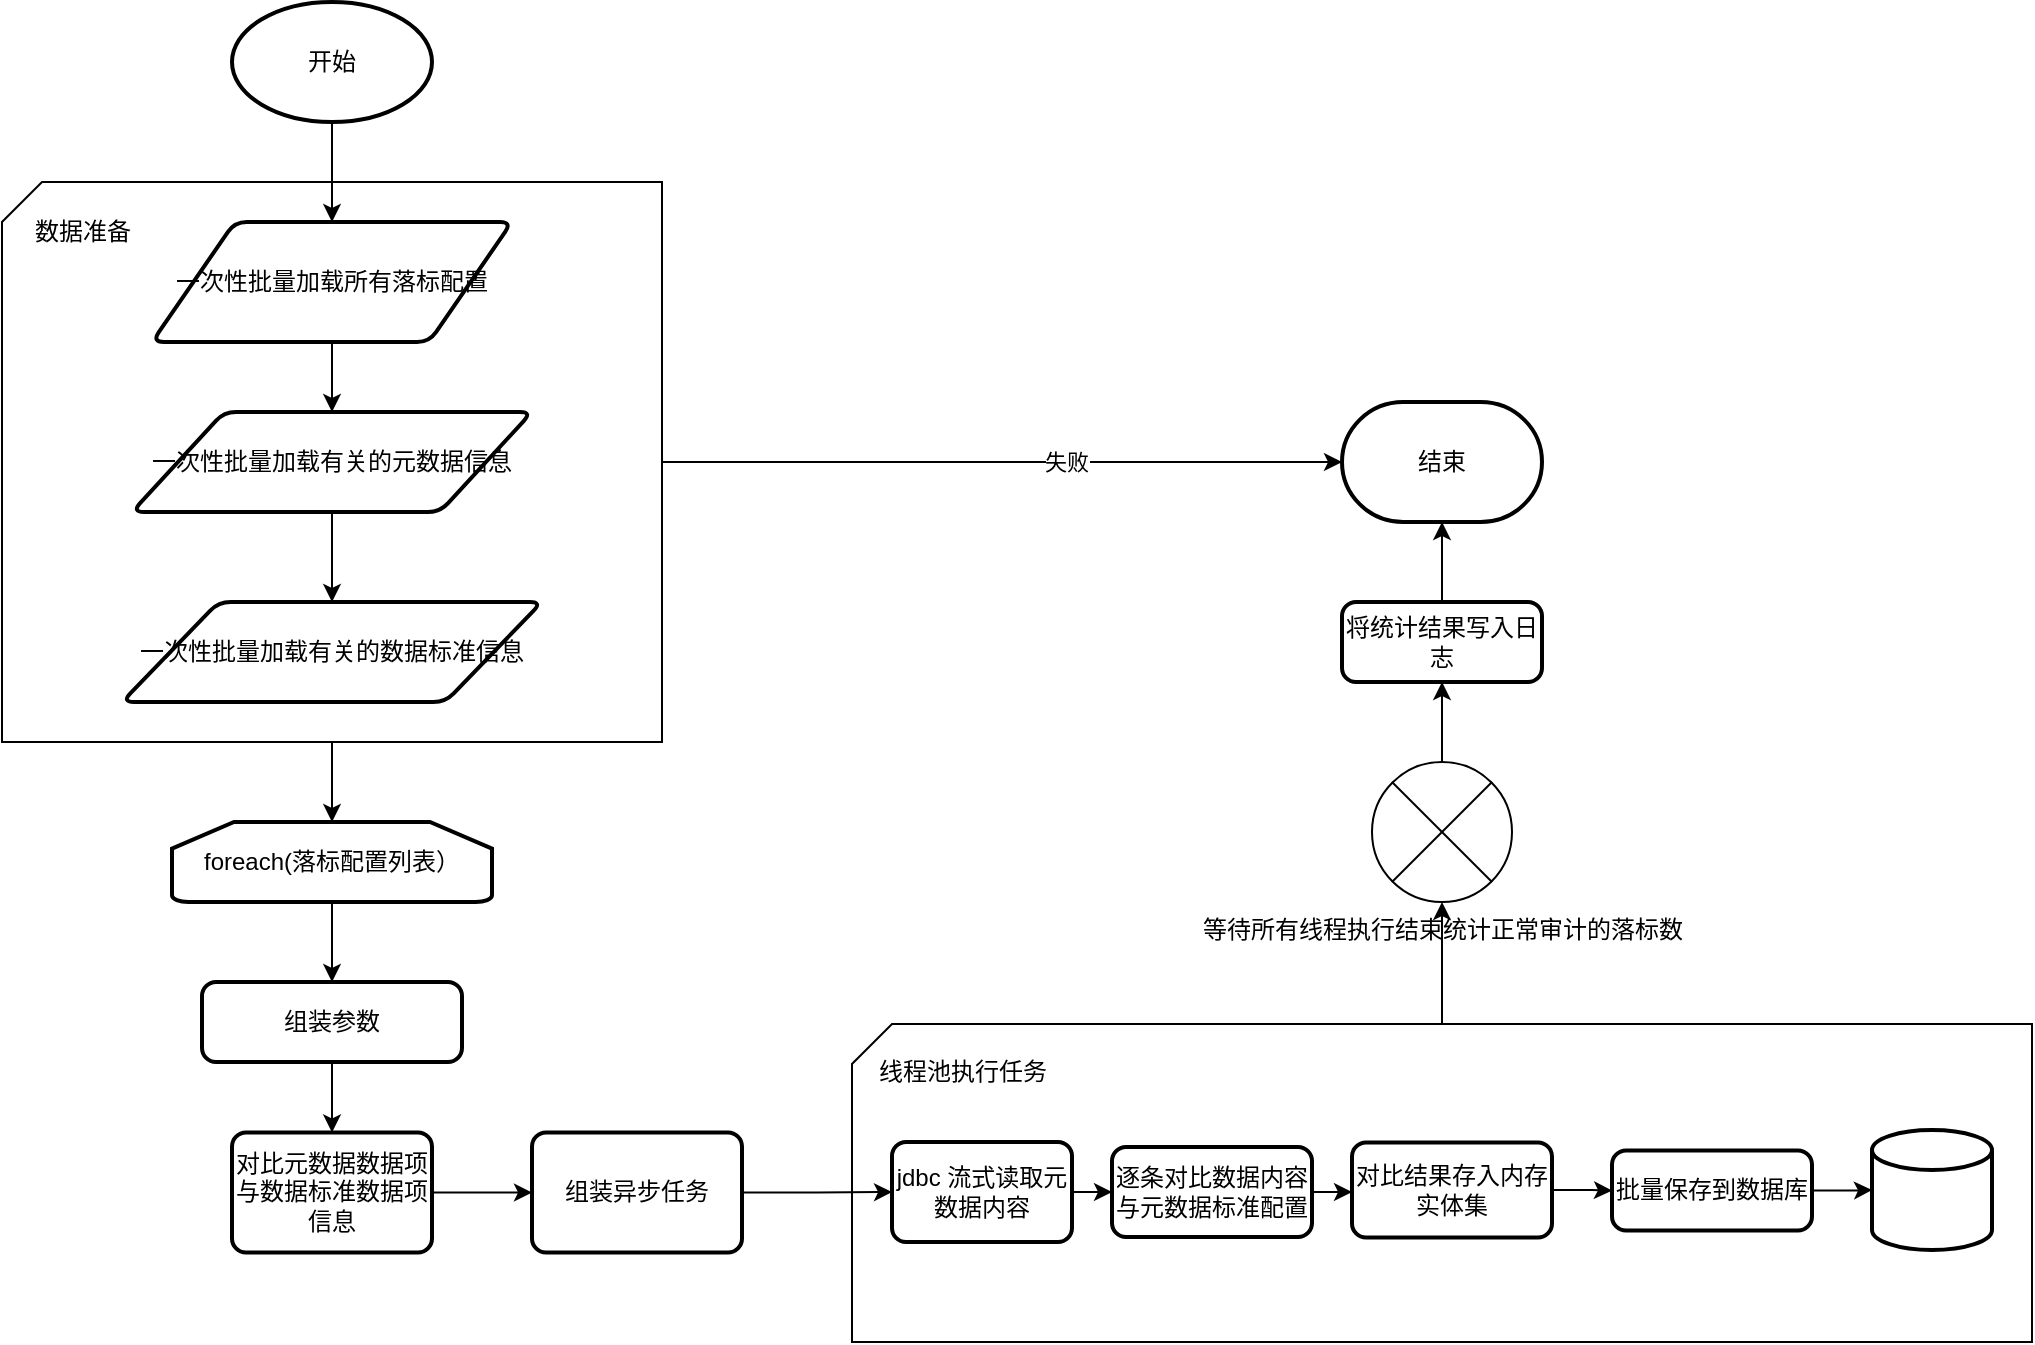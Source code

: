 <mxfile version="20.6.2" type="github">
  <diagram id="FWyG2BAMKEWw0-Zlmys5" name="第 1 页">
    <mxGraphModel dx="768" dy="461" grid="1" gridSize="10" guides="1" tooltips="1" connect="1" arrows="1" fold="1" page="1" pageScale="1" pageWidth="827" pageHeight="1169" math="0" shadow="0">
      <root>
        <mxCell id="0" />
        <mxCell id="1" parent="0" />
        <mxCell id="83Rl3TBCxd0tM_nyBqNF-27" value="" style="edgeStyle=orthogonalEdgeStyle;rounded=0;orthogonalLoop=1;jettySize=auto;html=1;" edge="1" parent="1" source="83Rl3TBCxd0tM_nyBqNF-19" target="83Rl3TBCxd0tM_nyBqNF-26">
          <mxGeometry relative="1" as="geometry" />
        </mxCell>
        <mxCell id="83Rl3TBCxd0tM_nyBqNF-29" value="失败" style="edgeLabel;html=1;align=center;verticalAlign=middle;resizable=0;points=[];" vertex="1" connectable="0" parent="83Rl3TBCxd0tM_nyBqNF-27">
          <mxGeometry x="0.187" relative="1" as="geometry">
            <mxPoint as="offset" />
          </mxGeometry>
        </mxCell>
        <mxCell id="83Rl3TBCxd0tM_nyBqNF-31" value="" style="edgeStyle=orthogonalEdgeStyle;rounded=0;orthogonalLoop=1;jettySize=auto;html=1;" edge="1" parent="1" source="83Rl3TBCxd0tM_nyBqNF-19" target="83Rl3TBCxd0tM_nyBqNF-30">
          <mxGeometry relative="1" as="geometry" />
        </mxCell>
        <mxCell id="83Rl3TBCxd0tM_nyBqNF-19" value="" style="verticalLabelPosition=bottom;verticalAlign=top;html=1;shape=card;whiteSpace=wrap;size=20;arcSize=12;" vertex="1" parent="1">
          <mxGeometry x="55" y="140" width="330" height="280" as="geometry" />
        </mxCell>
        <mxCell id="83Rl3TBCxd0tM_nyBqNF-6" value="" style="edgeStyle=orthogonalEdgeStyle;rounded=0;orthogonalLoop=1;jettySize=auto;html=1;" edge="1" parent="1" source="83Rl3TBCxd0tM_nyBqNF-1" target="83Rl3TBCxd0tM_nyBqNF-2">
          <mxGeometry relative="1" as="geometry" />
        </mxCell>
        <mxCell id="83Rl3TBCxd0tM_nyBqNF-1" value="开始" style="strokeWidth=2;html=1;shape=mxgraph.flowchart.start_1;whiteSpace=wrap;" vertex="1" parent="1">
          <mxGeometry x="170" y="50" width="100" height="60" as="geometry" />
        </mxCell>
        <mxCell id="83Rl3TBCxd0tM_nyBqNF-7" value="" style="edgeStyle=orthogonalEdgeStyle;rounded=0;orthogonalLoop=1;jettySize=auto;html=1;" edge="1" parent="1" source="83Rl3TBCxd0tM_nyBqNF-2" target="83Rl3TBCxd0tM_nyBqNF-3">
          <mxGeometry relative="1" as="geometry" />
        </mxCell>
        <mxCell id="83Rl3TBCxd0tM_nyBqNF-2" value="一次性批量加载所有落标配置" style="shape=parallelogram;html=1;strokeWidth=2;perimeter=parallelogramPerimeter;whiteSpace=wrap;rounded=1;arcSize=12;size=0.23;" vertex="1" parent="1">
          <mxGeometry x="130" y="160" width="180" height="60" as="geometry" />
        </mxCell>
        <mxCell id="83Rl3TBCxd0tM_nyBqNF-8" value="" style="edgeStyle=orthogonalEdgeStyle;rounded=0;orthogonalLoop=1;jettySize=auto;html=1;" edge="1" parent="1" source="83Rl3TBCxd0tM_nyBqNF-3" target="83Rl3TBCxd0tM_nyBqNF-5">
          <mxGeometry relative="1" as="geometry" />
        </mxCell>
        <mxCell id="83Rl3TBCxd0tM_nyBqNF-3" value="一次性批量加载有关的元数据信息" style="shape=parallelogram;html=1;strokeWidth=2;perimeter=parallelogramPerimeter;whiteSpace=wrap;rounded=1;arcSize=12;size=0.23;" vertex="1" parent="1">
          <mxGeometry x="120" y="255" width="200" height="50" as="geometry" />
        </mxCell>
        <mxCell id="83Rl3TBCxd0tM_nyBqNF-5" value="一次性批量加载有关的数据标准信息" style="shape=parallelogram;html=1;strokeWidth=2;perimeter=parallelogramPerimeter;whiteSpace=wrap;rounded=1;arcSize=12;size=0.23;" vertex="1" parent="1">
          <mxGeometry x="115" y="350" width="210" height="50" as="geometry" />
        </mxCell>
        <mxCell id="83Rl3TBCxd0tM_nyBqNF-20" value="数据准备" style="text;html=1;resizable=0;autosize=1;align=center;verticalAlign=middle;points=[];fillColor=none;strokeColor=none;rounded=0;" vertex="1" parent="1">
          <mxGeometry x="60" y="150" width="70" height="30" as="geometry" />
        </mxCell>
        <mxCell id="83Rl3TBCxd0tM_nyBqNF-26" value="结束" style="strokeWidth=2;html=1;shape=mxgraph.flowchart.terminator;whiteSpace=wrap;" vertex="1" parent="1">
          <mxGeometry x="725" y="250" width="100" height="60" as="geometry" />
        </mxCell>
        <mxCell id="83Rl3TBCxd0tM_nyBqNF-38" value="" style="edgeStyle=orthogonalEdgeStyle;rounded=0;orthogonalLoop=1;jettySize=auto;html=1;" edge="1" parent="1" source="83Rl3TBCxd0tM_nyBqNF-30" target="83Rl3TBCxd0tM_nyBqNF-34">
          <mxGeometry relative="1" as="geometry" />
        </mxCell>
        <mxCell id="83Rl3TBCxd0tM_nyBqNF-30" value="foreach(落标配置列表）" style="strokeWidth=2;html=1;shape=mxgraph.flowchart.loop_limit;whiteSpace=wrap;" vertex="1" parent="1">
          <mxGeometry x="140" y="460" width="160" height="40" as="geometry" />
        </mxCell>
        <mxCell id="83Rl3TBCxd0tM_nyBqNF-37" value="" style="edgeStyle=orthogonalEdgeStyle;rounded=0;orthogonalLoop=1;jettySize=auto;html=1;" edge="1" parent="1" source="83Rl3TBCxd0tM_nyBqNF-34" target="83Rl3TBCxd0tM_nyBqNF-36">
          <mxGeometry relative="1" as="geometry" />
        </mxCell>
        <mxCell id="83Rl3TBCxd0tM_nyBqNF-34" value="组装参数" style="rounded=1;whiteSpace=wrap;html=1;absoluteArcSize=1;arcSize=14;strokeWidth=2;" vertex="1" parent="1">
          <mxGeometry x="155" y="540" width="130" height="40" as="geometry" />
        </mxCell>
        <mxCell id="83Rl3TBCxd0tM_nyBqNF-50" value="" style="edgeStyle=orthogonalEdgeStyle;rounded=0;orthogonalLoop=1;jettySize=auto;html=1;" edge="1" parent="1" source="83Rl3TBCxd0tM_nyBqNF-36" target="83Rl3TBCxd0tM_nyBqNF-49">
          <mxGeometry relative="1" as="geometry" />
        </mxCell>
        <mxCell id="83Rl3TBCxd0tM_nyBqNF-36" value="对比元数据数据项与数据标准数据项信息" style="rounded=1;whiteSpace=wrap;html=1;absoluteArcSize=1;arcSize=14;strokeWidth=2;" vertex="1" parent="1">
          <mxGeometry x="170" y="615.25" width="100" height="60" as="geometry" />
        </mxCell>
        <mxCell id="83Rl3TBCxd0tM_nyBqNF-59" value="" style="edgeStyle=orthogonalEdgeStyle;rounded=0;orthogonalLoop=1;jettySize=auto;html=1;" edge="1" parent="1" source="83Rl3TBCxd0tM_nyBqNF-39" target="83Rl3TBCxd0tM_nyBqNF-57">
          <mxGeometry relative="1" as="geometry" />
        </mxCell>
        <mxCell id="83Rl3TBCxd0tM_nyBqNF-39" value="" style="verticalLabelPosition=bottom;verticalAlign=top;html=1;shape=card;whiteSpace=wrap;size=20;arcSize=12;" vertex="1" parent="1">
          <mxGeometry x="480" y="561" width="590" height="159" as="geometry" />
        </mxCell>
        <mxCell id="83Rl3TBCxd0tM_nyBqNF-44" value="" style="edgeStyle=orthogonalEdgeStyle;rounded=0;orthogonalLoop=1;jettySize=auto;html=1;" edge="1" parent="1" source="83Rl3TBCxd0tM_nyBqNF-40" target="83Rl3TBCxd0tM_nyBqNF-41">
          <mxGeometry relative="1" as="geometry" />
        </mxCell>
        <mxCell id="83Rl3TBCxd0tM_nyBqNF-40" value="jdbc 流式读取元数据内容" style="rounded=1;whiteSpace=wrap;html=1;absoluteArcSize=1;arcSize=14;strokeWidth=2;" vertex="1" parent="1">
          <mxGeometry x="500" y="620" width="90" height="50" as="geometry" />
        </mxCell>
        <mxCell id="83Rl3TBCxd0tM_nyBqNF-45" value="" style="edgeStyle=orthogonalEdgeStyle;rounded=0;orthogonalLoop=1;jettySize=auto;html=1;" edge="1" parent="1" source="83Rl3TBCxd0tM_nyBqNF-41" target="83Rl3TBCxd0tM_nyBqNF-43">
          <mxGeometry relative="1" as="geometry" />
        </mxCell>
        <mxCell id="83Rl3TBCxd0tM_nyBqNF-41" value="逐条对比数据内容与元数据标准配置" style="rounded=1;whiteSpace=wrap;html=1;absoluteArcSize=1;arcSize=14;strokeWidth=2;" vertex="1" parent="1">
          <mxGeometry x="610" y="622.5" width="100" height="45" as="geometry" />
        </mxCell>
        <mxCell id="83Rl3TBCxd0tM_nyBqNF-62" value="" style="edgeStyle=orthogonalEdgeStyle;rounded=0;orthogonalLoop=1;jettySize=auto;html=1;" edge="1" parent="1" source="83Rl3TBCxd0tM_nyBqNF-43" target="83Rl3TBCxd0tM_nyBqNF-61">
          <mxGeometry relative="1" as="geometry" />
        </mxCell>
        <mxCell id="83Rl3TBCxd0tM_nyBqNF-43" value="对比结果存入内存实体集" style="rounded=1;whiteSpace=wrap;html=1;absoluteArcSize=1;arcSize=14;strokeWidth=2;" vertex="1" parent="1">
          <mxGeometry x="730" y="620.25" width="100" height="47.5" as="geometry" />
        </mxCell>
        <mxCell id="83Rl3TBCxd0tM_nyBqNF-51" value="" style="edgeStyle=orthogonalEdgeStyle;rounded=0;orthogonalLoop=1;jettySize=auto;html=1;" edge="1" parent="1" source="83Rl3TBCxd0tM_nyBqNF-49" target="83Rl3TBCxd0tM_nyBqNF-40">
          <mxGeometry relative="1" as="geometry" />
        </mxCell>
        <mxCell id="83Rl3TBCxd0tM_nyBqNF-49" value="组装异步任务" style="rounded=1;whiteSpace=wrap;html=1;absoluteArcSize=1;arcSize=14;strokeWidth=2;" vertex="1" parent="1">
          <mxGeometry x="320" y="615.25" width="105" height="60" as="geometry" />
        </mxCell>
        <mxCell id="83Rl3TBCxd0tM_nyBqNF-54" value="线程池执行任务" style="text;html=1;resizable=0;autosize=1;align=center;verticalAlign=middle;points=[];fillColor=none;strokeColor=none;rounded=0;" vertex="1" parent="1">
          <mxGeometry x="480" y="570" width="110" height="30" as="geometry" />
        </mxCell>
        <mxCell id="83Rl3TBCxd0tM_nyBqNF-55" value="" style="strokeWidth=2;html=1;shape=mxgraph.flowchart.database;whiteSpace=wrap;" vertex="1" parent="1">
          <mxGeometry x="990" y="614" width="60" height="60" as="geometry" />
        </mxCell>
        <mxCell id="83Rl3TBCxd0tM_nyBqNF-64" value="" style="edgeStyle=orthogonalEdgeStyle;rounded=0;orthogonalLoop=1;jettySize=auto;html=1;" edge="1" parent="1" source="83Rl3TBCxd0tM_nyBqNF-57" target="83Rl3TBCxd0tM_nyBqNF-60">
          <mxGeometry relative="1" as="geometry" />
        </mxCell>
        <mxCell id="83Rl3TBCxd0tM_nyBqNF-57" value="等待所有线程执行结束统计正常审计的落标数" style="verticalLabelPosition=bottom;verticalAlign=top;html=1;shape=mxgraph.flowchart.or;" vertex="1" parent="1">
          <mxGeometry x="740" y="430" width="70" height="70" as="geometry" />
        </mxCell>
        <mxCell id="83Rl3TBCxd0tM_nyBqNF-65" value="" style="edgeStyle=orthogonalEdgeStyle;rounded=0;orthogonalLoop=1;jettySize=auto;html=1;" edge="1" parent="1" source="83Rl3TBCxd0tM_nyBqNF-60" target="83Rl3TBCxd0tM_nyBqNF-26">
          <mxGeometry relative="1" as="geometry" />
        </mxCell>
        <mxCell id="83Rl3TBCxd0tM_nyBqNF-60" value="将统计结果写入日志" style="rounded=1;whiteSpace=wrap;html=1;absoluteArcSize=1;arcSize=14;strokeWidth=2;" vertex="1" parent="1">
          <mxGeometry x="725" y="350" width="100" height="40" as="geometry" />
        </mxCell>
        <mxCell id="83Rl3TBCxd0tM_nyBqNF-63" value="" style="edgeStyle=orthogonalEdgeStyle;rounded=0;orthogonalLoop=1;jettySize=auto;html=1;" edge="1" parent="1" source="83Rl3TBCxd0tM_nyBqNF-61" target="83Rl3TBCxd0tM_nyBqNF-55">
          <mxGeometry relative="1" as="geometry" />
        </mxCell>
        <mxCell id="83Rl3TBCxd0tM_nyBqNF-61" value="批量保存到数据库" style="rounded=1;whiteSpace=wrap;html=1;absoluteArcSize=1;arcSize=14;strokeWidth=2;" vertex="1" parent="1">
          <mxGeometry x="860" y="624.25" width="100" height="40" as="geometry" />
        </mxCell>
      </root>
    </mxGraphModel>
  </diagram>
</mxfile>
